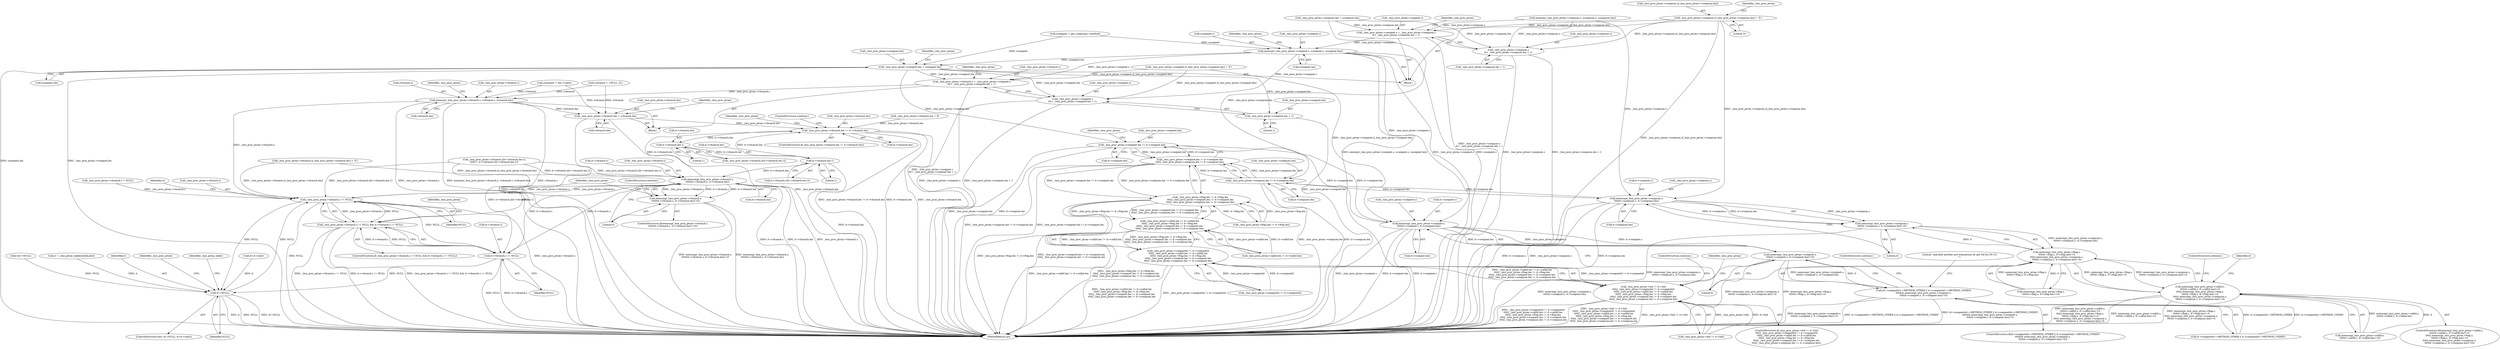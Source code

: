 digraph "0_kamailio_e1d8008a09d9390ebaf698abe8909e10dfec4097@array" {
"1000614" [label="(Call,_tmx_proc_ptran->cseqnum.s[_tmx_proc_ptran->cseqnum.len] = '\0')"];
"1000627" [label="(Call,_tmx_proc_ptran->cseqmet.s = _tmx_proc_ptran->cseqnum.s\n\t\t+ _tmx_proc_ptran->cseqnum.len + 1)"];
"1000646" [label="(Call,memcpy(_tmx_proc_ptran->cseqmet.s, scseqmet.s, scseqmet.len))"];
"1000658" [label="(Call,_tmx_proc_ptran->cseqmet.len = scseqmet.len)"];
"1000686" [label="(Call,_tmx_proc_ptran->vbranch.s = _tmx_proc_ptran->cseqmet.s\n\t\t\t+ _tmx_proc_ptran->cseqmet.len + 1)"];
"1000705" [label="(Call,memcpy(_tmx_proc_ptran->vbranch.s, svbranch.s, svbranch.len))"];
"1000717" [label="(Call,_tmx_proc_ptran->vbranch.len = svbranch.len)"];
"1000864" [label="(Call,_tmx_proc_ptran->vbranch.len != it->vbranch.len)"];
"1000884" [label="(Call,it->vbranch.len-1)"];
"1000897" [label="(Call,it->vbranch.len-1)"];
"1000907" [label="(Call,memcmp(_tmx_proc_ptran->vbranch.s,\n\t\t\t\t\t\tit->vbranch.s, it->vbranch.len))"];
"1000848" [label="(Call,_tmx_proc_ptran->vbranch.s != NULL)"];
"1000772" [label="(Call,it!=NULL)"];
"1000847" [label="(Call,_tmx_proc_ptran->vbranch.s != NULL && it->vbranch.s != NULL)"];
"1000855" [label="(Call,it->vbranch.s != NULL)"];
"1000906" [label="(Call,memcmp(_tmx_proc_ptran->vbranch.s,\n\t\t\t\t\t\tit->vbranch.s, it->vbranch.len)!=0)"];
"1000692" [label="(Call,_tmx_proc_ptran->cseqmet.s\n\t\t\t+ _tmx_proc_ptran->cseqmet.len + 1)"];
"1000698" [label="(Call,_tmx_proc_ptran->cseqmet.len + 1)"];
"1000823" [label="(Call,_tmx_proc_ptran->cseqmet.len != it->cseqmet.len)"];
"1000822" [label="(Call,_tmx_proc_ptran->cseqmet.len != it->cseqmet.len\n\t\t\t\t|| _tmx_proc_ptran->cseqnum.len != it->cseqnum.len)"];
"1000810" [label="(Call,_tmx_proc_ptran->ftag.len != it->ftag.len\n\t\t\t\t|| _tmx_proc_ptran->cseqmet.len != it->cseqmet.len\n\t\t\t\t|| _tmx_proc_ptran->cseqnum.len != it->cseqnum.len)"];
"1000798" [label="(Call,_tmx_proc_ptran->callid.len != it->callid.len\n\t\t\t\t|| _tmx_proc_ptran->ftag.len != it->ftag.len\n\t\t\t\t|| _tmx_proc_ptran->cseqmet.len != it->cseqmet.len\n\t\t\t\t|| _tmx_proc_ptran->cseqnum.len != it->cseqnum.len)"];
"1000790" [label="(Call,_tmx_proc_ptran->cseqmetid != it->cseqmetid\n\t\t\t\t|| _tmx_proc_ptran->callid.len != it->callid.len\n\t\t\t\t|| _tmx_proc_ptran->ftag.len != it->ftag.len\n\t\t\t\t|| _tmx_proc_ptran->cseqmet.len != it->cseqmet.len\n\t\t\t\t|| _tmx_proc_ptran->cseqnum.len != it->cseqnum.len)"];
"1000782" [label="(Call,_tmx_proc_ptran->hid != it->hid\n\t\t\t\t|| _tmx_proc_ptran->cseqmetid != it->cseqmetid\n\t\t\t\t|| _tmx_proc_ptran->callid.len != it->callid.len\n\t\t\t\t|| _tmx_proc_ptran->ftag.len != it->ftag.len\n\t\t\t\t|| _tmx_proc_ptran->cseqmet.len != it->cseqmet.len\n\t\t\t\t|| _tmx_proc_ptran->cseqnum.len != it->cseqnum.len)"];
"1000997" [label="(Call,memcmp(_tmx_proc_ptran->cseqmet.s,\n\t\t\t\t\tit->cseqmet.s, it->cseqmet.len))"];
"1000996" [label="(Call,memcmp(_tmx_proc_ptran->cseqmet.s,\n\t\t\t\t\tit->cseqmet.s, it->cseqmet.len)!=0)"];
"1000984" [label="(Call,(it->cseqmetid==METHOD_OTHER || it->cseqmetid==METHOD_UNDEF)\n\t\t\t\t&& memcmp(_tmx_proc_ptran->cseqmet.s,\n\t\t\t\t\tit->cseqmet.s, it->cseqmet.len)!=0)"];
"1000633" [label="(Call,_tmx_proc_ptran->cseqnum.s\n\t\t+ _tmx_proc_ptran->cseqnum.len + 1)"];
"1000965" [label="(Call,memcmp(_tmx_proc_ptran->cseqnum.s,\n\t\t\t\t\tit->cseqnum.s, it->cseqnum.len))"];
"1000834" [label="(Call,_tmx_proc_ptran->cseqnum.len != it->cseqnum.len)"];
"1000964" [label="(Call,memcmp(_tmx_proc_ptran->cseqnum.s,\n\t\t\t\t\tit->cseqnum.s, it->cseqnum.len)!=0)"];
"1000945" [label="(Call,memcmp(_tmx_proc_ptran->ftag.s,\n\t\t\t\t\tit->ftag.s, it->ftag.len)!=0\n\t\t\t\t|| memcmp(_tmx_proc_ptran->cseqnum.s,\n\t\t\t\t\tit->cseqnum.s, it->cseqnum.len)!=0)"];
"1000926" [label="(Call,memcmp(_tmx_proc_ptran->callid.s,\n\t\t\t\t\tit->callid.s, it->callid.len)!=0\n\t\t\t\t|| memcmp(_tmx_proc_ptran->ftag.s,\n\t\t\t\t\tit->ftag.s, it->ftag.len)!=0\n\t\t\t\t|| memcmp(_tmx_proc_ptran->cseqnum.s,\n\t\t\t\t\tit->cseqnum.s, it->cseqnum.len)!=0)"];
"1000984" [label="(Call,(it->cseqmetid==METHOD_OTHER || it->cseqmetid==METHOD_UNDEF)\n\t\t\t\t&& memcmp(_tmx_proc_ptran->cseqmet.s,\n\t\t\t\t\tit->cseqmet.s, it->cseqmet.len)!=0)"];
"1000774" [label="(Identifier,NULL)"];
"1000790" [label="(Call,_tmx_proc_ptran->cseqmetid != it->cseqmetid\n\t\t\t\t|| _tmx_proc_ptran->callid.len != it->callid.len\n\t\t\t\t|| _tmx_proc_ptran->ftag.len != it->ftag.len\n\t\t\t\t|| _tmx_proc_ptran->cseqmet.len != it->cseqmet.len\n\t\t\t\t|| _tmx_proc_ptran->cseqnum.len != it->cseqnum.len)"];
"1000981" [label="(Literal,0)"];
"1000847" [label="(Call,_tmx_proc_ptran->vbranch.s != NULL && it->vbranch.s != NULL)"];
"1000898" [label="(Call,it->vbranch.len)"];
"1000682" [label="(Call,vbr!=NULL)"];
"1000848" [label="(Call,_tmx_proc_ptran->vbranch.s != NULL)"];
"1000897" [label="(Call,it->vbranch.len-1)"];
"1000762" [label="(Call,it = _tmx_ptran_table[slotid].plist)"];
"1000659" [label="(Call,_tmx_proc_ptran->cseqmet.len)"];
"1000976" [label="(Call,it->cseqnum.len)"];
"1000626" [label="(Literal,'\0')"];
"1000931" [label="(Identifier,_tmx_proc_ptran)"];
"1000906" [label="(Call,memcmp(_tmx_proc_ptran->vbranch.s,\n\t\t\t\t\t\tit->vbranch.s, it->vbranch.len)!=0)"];
"1000628" [label="(Call,_tmx_proc_ptran->cseqmet.s)"];
"1000926" [label="(Call,memcmp(_tmx_proc_ptran->callid.s,\n\t\t\t\t\tit->callid.s, it->callid.len)!=0\n\t\t\t\t|| memcmp(_tmx_proc_ptran->ftag.s,\n\t\t\t\t\tit->ftag.s, it->ftag.len)!=0\n\t\t\t\t|| memcmp(_tmx_proc_ptran->cseqnum.s,\n\t\t\t\t\tit->cseqnum.s, it->cseqnum.len)!=0)"];
"1000720" [label="(Identifier,_tmx_proc_ptran)"];
"1000971" [label="(Call,it->cseqnum.s)"];
"1000714" [label="(Call,svbranch.len)"];
"1000783" [label="(Call,_tmx_proc_ptran->hid != it->hid)"];
"1000706" [label="(Call,_tmx_proc_ptran->vbranch.s)"];
"1000891" [label="(Call,it->vbranch.s[it->vbranch.len-1])"];
"1000614" [label="(Call,_tmx_proc_ptran->cseqnum.s[_tmx_proc_ptran->cseqnum.len] = '\0')"];
"1000918" [label="(Call,it->vbranch.len)"];
"1000718" [label="(Call,_tmx_proc_ptran->vbranch.len)"];
"1000699" [label="(Call,_tmx_proc_ptran->cseqmet.len)"];
"1000908" [label="(Call,_tmx_proc_ptran->vbranch.s)"];
"1000849" [label="(Call,_tmx_proc_ptran->vbranch.s)"];
"1000686" [label="(Call,_tmx_proc_ptran->vbranch.s = _tmx_proc_ptran->cseqmet.s\n\t\t\t+ _tmx_proc_ptran->cseqmet.len + 1)"];
"1000661" [label="(Identifier,_tmx_proc_ptran)"];
"1000390" [label="(Call,svbranch = vbr->value)"];
"1000104" [label="(Block,)"];
"1000649" [label="(Identifier,_tmx_proc_ptran)"];
"1000983" [label="(ControlStructure,if((it->cseqmetid==METHOD_OTHER || it->cseqmetid==METHOD_UNDEF)\n\t\t\t\t&& memcmp(_tmx_proc_ptran->cseqmet.s,\n\t\t\t\t\tit->cseqmet.s, it->cseqmet.len)!=0))"];
"1000698" [label="(Call,_tmx_proc_ptran->cseqmet.len + 1)"];
"1000773" [label="(Identifier,it)"];
"1000791" [label="(Call,_tmx_proc_ptran->cseqmetid != it->cseqmetid)"];
"1001014" [label="(ControlStructure,continue;)"];
"1000927" [label="(Call,memcmp(_tmx_proc_ptran->callid.s,\n\t\t\t\t\tit->callid.s, it->callid.len)!=0)"];
"1000810" [label="(Call,_tmx_proc_ptran->ftag.len != it->ftag.len\n\t\t\t\t|| _tmx_proc_ptran->cseqmet.len != it->cseqmet.len\n\t\t\t\t|| _tmx_proc_ptran->cseqnum.len != it->cseqnum.len)"];
"1000704" [label="(Literal,1)"];
"1000884" [label="(Call,it->vbranch.len-1)"];
"1000281" [label="(Call,scseqmet = get_cseq(msg)->method)"];
"1000655" [label="(Call,scseqmet.len)"];
"1000867" [label="(Identifier,_tmx_proc_ptran)"];
"1000687" [label="(Call,_tmx_proc_ptran->vbranch.s)"];
"1000925" [label="(ControlStructure,if(memcmp(_tmx_proc_ptran->callid.s,\n\t\t\t\t\tit->callid.s, it->callid.len)!=0\n\t\t\t\t|| memcmp(_tmx_proc_ptran->ftag.s,\n\t\t\t\t\tit->ftag.s, it->ftag.len)!=0\n\t\t\t\t|| memcmp(_tmx_proc_ptran->cseqnum.s,\n\t\t\t\t\tit->cseqnum.s, it->cseqnum.len)!=0))"];
"1000693" [label="(Call,_tmx_proc_ptran->cseqmet.s)"];
"1000878" [label="(Call,_tmx_proc_ptran->vbranch.s[it->vbranch.len-1])"];
"1000861" [label="(Identifier,NULL)"];
"1000646" [label="(Call,memcpy(_tmx_proc_ptran->cseqmet.s, scseqmet.s, scseqmet.len))"];
"1000905" [label="(ControlStructure,if(memcmp(_tmx_proc_ptran->vbranch.s,\n\t\t\t\t\t\tit->vbranch.s, it->vbranch.len)!=0))"];
"1000822" [label="(Call,_tmx_proc_ptran->cseqmet.len != it->cseqmet.len\n\t\t\t\t|| _tmx_proc_ptran->cseqnum.len != it->cseqnum.len)"];
"1000998" [label="(Call,_tmx_proc_ptran->cseqmet.s)"];
"1000639" [label="(Call,_tmx_proc_ptran->cseqnum.len + 1)"];
"1000781" [label="(ControlStructure,if(_tmx_proc_ptran->hid != it->hid\n\t\t\t\t|| _tmx_proc_ptran->cseqmetid != it->cseqmetid\n\t\t\t\t|| _tmx_proc_ptran->callid.len != it->callid.len\n\t\t\t\t|| _tmx_proc_ptran->ftag.len != it->ftag.len\n\t\t\t\t|| _tmx_proc_ptran->cseqmet.len != it->cseqmet.len\n\t\t\t\t|| _tmx_proc_ptran->cseqnum.len != it->cseqnum.len))"];
"1000771" [label="(ControlStructure,for(; it!=NULL; it=it->next))"];
"1000593" [label="(Call,memcpy(_tmx_proc_ptran->cseqnum.s, scseqnum.s, scseqnum.len))"];
"1000890" [label="(Literal,1)"];
"1000627" [label="(Call,_tmx_proc_ptran->cseqmet.s = _tmx_proc_ptran->cseqnum.s\n\t\t+ _tmx_proc_ptran->cseqnum.len + 1)"];
"1000605" [label="(Call,_tmx_proc_ptran->cseqnum.len = scseqnum.len)"];
"1001016" [label="(Literal,\"matched another pre-transaction by pid %d for [%.*s]\n\")"];
"1000772" [label="(Call,it!=NULL)"];
"1000854" [label="(Identifier,NULL)"];
"1000685" [label="(Block,)"];
"1000658" [label="(Call,_tmx_proc_ptran->cseqmet.len = scseqmet.len)"];
"1000946" [label="(Call,memcmp(_tmx_proc_ptran->ftag.s,\n\t\t\t\t\tit->ftag.s, it->ftag.len)!=0)"];
"1000667" [label="(Call,_tmx_proc_ptran->cseqmet.s[_tmx_proc_ptran->cseqmet.len] = '\0')"];
"1000114" [label="(Call,svbranch = {NULL, 0})"];
"1000865" [label="(Call,_tmx_proc_ptran->vbranch.len)"];
"1000634" [label="(Call,_tmx_proc_ptran->cseqnum.s)"];
"1000705" [label="(Call,memcpy(_tmx_proc_ptran->vbranch.s, svbranch.s, svbranch.len))"];
"1000671" [label="(Identifier,_tmx_proc_ptran)"];
"1000633" [label="(Call,_tmx_proc_ptran->cseqnum.s\n\t\t+ _tmx_proc_ptran->cseqnum.len + 1)"];
"1000741" [label="(Call,_tmx_proc_ptran->vbranch.s = NULL)"];
"1000723" [label="(Call,svbranch.len)"];
"1000966" [label="(Call,_tmx_proc_ptran->cseqnum.s)"];
"1000730" [label="(Identifier,_tmx_proc_ptran)"];
"1000846" [label="(ControlStructure,if(_tmx_proc_ptran->vbranch.s != NULL && it->vbranch.s != NULL))"];
"1000748" [label="(Call,_tmx_proc_ptran->vbranch.len = 0)"];
"1000855" [label="(Call,it->vbranch.s != NULL)"];
"1001048" [label="(MethodReturn,int)"];
"1000823" [label="(Call,_tmx_proc_ptran->cseqmet.len != it->cseqmet.len)"];
"1000885" [label="(Call,it->vbranch.len)"];
"1000851" [label="(Identifier,_tmx_proc_ptran)"];
"1000837" [label="(Identifier,_tmx_proc_ptran)"];
"1000834" [label="(Call,_tmx_proc_ptran->cseqnum.len != it->cseqnum.len)"];
"1000982" [label="(ControlStructure,continue;)"];
"1000799" [label="(Call,_tmx_proc_ptran->callid.len != it->callid.len)"];
"1000863" [label="(ControlStructure,if(_tmx_proc_ptran->vbranch.len != it->vbranch.len))"];
"1000985" [label="(Call,it->cseqmetid==METHOD_OTHER || it->cseqmetid==METHOD_UNDEF)"];
"1000858" [label="(Identifier,it)"];
"1000964" [label="(Call,memcmp(_tmx_proc_ptran->cseqnum.s,\n\t\t\t\t\tit->cseqnum.s, it->cseqnum.len)!=0)"];
"1000615" [label="(Call,_tmx_proc_ptran->cseqnum.s[_tmx_proc_ptran->cseqnum.len])"];
"1000785" [label="(Identifier,_tmx_proc_ptran)"];
"1000717" [label="(Call,_tmx_proc_ptran->vbranch.len = svbranch.len)"];
"1000945" [label="(Call,memcmp(_tmx_proc_ptran->ftag.s,\n\t\t\t\t\tit->ftag.s, it->ftag.len)!=0\n\t\t\t\t|| memcmp(_tmx_proc_ptran->cseqnum.s,\n\t\t\t\t\tit->cseqnum.s, it->cseqnum.len)!=0)"];
"1000711" [label="(Call,svbranch.s)"];
"1000924" [label="(ControlStructure,continue;)"];
"1000708" [label="(Identifier,_tmx_proc_ptran)"];
"1000829" [label="(Call,it->cseqmet.len)"];
"1000881" [label="(Identifier,_tmx_proc_ptran)"];
"1000630" [label="(Identifier,_tmx_proc_ptran)"];
"1000965" [label="(Call,memcmp(_tmx_proc_ptran->cseqnum.s,\n\t\t\t\t\tit->cseqnum.s, it->cseqnum.len))"];
"1000845" [label="(ControlStructure,continue;)"];
"1000692" [label="(Call,_tmx_proc_ptran->cseqmet.s\n\t\t\t+ _tmx_proc_ptran->cseqmet.len + 1)"];
"1000907" [label="(Call,memcmp(_tmx_proc_ptran->vbranch.s,\n\t\t\t\t\t\tit->vbranch.s, it->vbranch.len))"];
"1000840" [label="(Call,it->cseqnum.len)"];
"1000798" [label="(Call,_tmx_proc_ptran->callid.len != it->callid.len\n\t\t\t\t|| _tmx_proc_ptran->ftag.len != it->ftag.len\n\t\t\t\t|| _tmx_proc_ptran->cseqmet.len != it->cseqmet.len\n\t\t\t\t|| _tmx_proc_ptran->cseqnum.len != it->cseqnum.len)"];
"1000875" [label="(ControlStructure,continue;)"];
"1001013" [label="(Literal,0)"];
"1000988" [label="(Identifier,it)"];
"1001043" [label="(Identifier,_tmx_ptran_table)"];
"1000647" [label="(Call,_tmx_proc_ptran->cseqmet.s)"];
"1000923" [label="(Literal,0)"];
"1000652" [label="(Call,scseqmet.s)"];
"1001003" [label="(Call,it->cseqmet.s)"];
"1000913" [label="(Call,it->vbranch.s)"];
"1000824" [label="(Call,_tmx_proc_ptran->cseqmet.len)"];
"1000903" [label="(Literal,1)"];
"1000856" [label="(Call,it->vbranch.s)"];
"1000726" [label="(Call,_tmx_proc_ptran->vbranch.s[_tmx_proc_ptran->vbranch.len] = '\0')"];
"1000811" [label="(Call,_tmx_proc_ptran->ftag.len != it->ftag.len)"];
"1000782" [label="(Call,_tmx_proc_ptran->hid != it->hid\n\t\t\t\t|| _tmx_proc_ptran->cseqmetid != it->cseqmetid\n\t\t\t\t|| _tmx_proc_ptran->callid.len != it->callid.len\n\t\t\t\t|| _tmx_proc_ptran->ftag.len != it->ftag.len\n\t\t\t\t|| _tmx_proc_ptran->cseqmet.len != it->cseqmet.len\n\t\t\t\t|| _tmx_proc_ptran->cseqnum.len != it->cseqnum.len)"];
"1001008" [label="(Call,it->cseqmet.len)"];
"1000997" [label="(Call,memcmp(_tmx_proc_ptran->cseqmet.s,\n\t\t\t\t\tit->cseqmet.s, it->cseqmet.len))"];
"1000864" [label="(Call,_tmx_proc_ptran->vbranch.len != it->vbranch.len)"];
"1000775" [label="(Call,it=it->next)"];
"1000996" [label="(Call,memcmp(_tmx_proc_ptran->cseqmet.s,\n\t\t\t\t\tit->cseqmet.s, it->cseqmet.len)!=0)"];
"1000835" [label="(Call,_tmx_proc_ptran->cseqnum.len)"];
"1000870" [label="(Call,it->vbranch.len)"];
"1000877" [label="(Call,_tmx_proc_ptran->vbranch.s[it->vbranch.len-1]\n\t\t\t\t\t!= it->vbranch.s[it->vbranch.len-1])"];
"1000664" [label="(Call,scseqmet.len)"];
"1000614" -> "1000104"  [label="AST: "];
"1000614" -> "1000626"  [label="CFG: "];
"1000615" -> "1000614"  [label="AST: "];
"1000626" -> "1000614"  [label="AST: "];
"1000630" -> "1000614"  [label="CFG: "];
"1000614" -> "1001048"  [label="DDG: _tmx_proc_ptran->cseqnum.s[_tmx_proc_ptran->cseqnum.len]"];
"1000614" -> "1000627"  [label="DDG: _tmx_proc_ptran->cseqnum.s[_tmx_proc_ptran->cseqnum.len]"];
"1000614" -> "1000633"  [label="DDG: _tmx_proc_ptran->cseqnum.s[_tmx_proc_ptran->cseqnum.len]"];
"1000614" -> "1000965"  [label="DDG: _tmx_proc_ptran->cseqnum.s[_tmx_proc_ptran->cseqnum.len]"];
"1000627" -> "1000104"  [label="AST: "];
"1000627" -> "1000633"  [label="CFG: "];
"1000628" -> "1000627"  [label="AST: "];
"1000633" -> "1000627"  [label="AST: "];
"1000649" -> "1000627"  [label="CFG: "];
"1000627" -> "1001048"  [label="DDG: _tmx_proc_ptran->cseqnum.s\n\t\t+ _tmx_proc_ptran->cseqnum.len + 1"];
"1000593" -> "1000627"  [label="DDG: _tmx_proc_ptran->cseqnum.s"];
"1000605" -> "1000627"  [label="DDG: _tmx_proc_ptran->cseqnum.len"];
"1000627" -> "1000646"  [label="DDG: _tmx_proc_ptran->cseqmet.s"];
"1000646" -> "1000104"  [label="AST: "];
"1000646" -> "1000655"  [label="CFG: "];
"1000647" -> "1000646"  [label="AST: "];
"1000652" -> "1000646"  [label="AST: "];
"1000655" -> "1000646"  [label="AST: "];
"1000661" -> "1000646"  [label="CFG: "];
"1000646" -> "1001048"  [label="DDG: memcpy(_tmx_proc_ptran->cseqmet.s, scseqmet.s, scseqmet.len)"];
"1000646" -> "1001048"  [label="DDG: _tmx_proc_ptran->cseqmet.s"];
"1000646" -> "1001048"  [label="DDG: scseqmet.s"];
"1000281" -> "1000646"  [label="DDG: scseqmet"];
"1000646" -> "1000658"  [label="DDG: scseqmet.len"];
"1000646" -> "1000686"  [label="DDG: _tmx_proc_ptran->cseqmet.s"];
"1000646" -> "1000692"  [label="DDG: _tmx_proc_ptran->cseqmet.s"];
"1000646" -> "1000997"  [label="DDG: _tmx_proc_ptran->cseqmet.s"];
"1000658" -> "1000104"  [label="AST: "];
"1000658" -> "1000664"  [label="CFG: "];
"1000659" -> "1000658"  [label="AST: "];
"1000664" -> "1000658"  [label="AST: "];
"1000671" -> "1000658"  [label="CFG: "];
"1000658" -> "1001048"  [label="DDG: scseqmet.len"];
"1000658" -> "1001048"  [label="DDG: _tmx_proc_ptran->cseqmet.len"];
"1000281" -> "1000658"  [label="DDG: scseqmet"];
"1000658" -> "1000686"  [label="DDG: _tmx_proc_ptran->cseqmet.len"];
"1000658" -> "1000692"  [label="DDG: _tmx_proc_ptran->cseqmet.len"];
"1000658" -> "1000698"  [label="DDG: _tmx_proc_ptran->cseqmet.len"];
"1000658" -> "1000823"  [label="DDG: _tmx_proc_ptran->cseqmet.len"];
"1000686" -> "1000685"  [label="AST: "];
"1000686" -> "1000692"  [label="CFG: "];
"1000687" -> "1000686"  [label="AST: "];
"1000692" -> "1000686"  [label="AST: "];
"1000708" -> "1000686"  [label="CFG: "];
"1000686" -> "1001048"  [label="DDG: _tmx_proc_ptran->cseqmet.s\n\t\t\t+ _tmx_proc_ptran->cseqmet.len + 1"];
"1000667" -> "1000686"  [label="DDG: _tmx_proc_ptran->cseqmet.s[_tmx_proc_ptran->cseqmet.len]"];
"1000686" -> "1000705"  [label="DDG: _tmx_proc_ptran->vbranch.s"];
"1000705" -> "1000685"  [label="AST: "];
"1000705" -> "1000714"  [label="CFG: "];
"1000706" -> "1000705"  [label="AST: "];
"1000711" -> "1000705"  [label="AST: "];
"1000714" -> "1000705"  [label="AST: "];
"1000720" -> "1000705"  [label="CFG: "];
"1000705" -> "1001048"  [label="DDG: svbranch.s"];
"1000705" -> "1001048"  [label="DDG: _tmx_proc_ptran->vbranch.s"];
"1000705" -> "1001048"  [label="DDG: memcpy(_tmx_proc_ptran->vbranch.s, svbranch.s, svbranch.len)"];
"1000114" -> "1000705"  [label="DDG: svbranch"];
"1000390" -> "1000705"  [label="DDG: svbranch"];
"1000705" -> "1000717"  [label="DDG: svbranch.len"];
"1000705" -> "1000848"  [label="DDG: _tmx_proc_ptran->vbranch.s"];
"1000717" -> "1000685"  [label="AST: "];
"1000717" -> "1000723"  [label="CFG: "];
"1000718" -> "1000717"  [label="AST: "];
"1000723" -> "1000717"  [label="AST: "];
"1000730" -> "1000717"  [label="CFG: "];
"1000717" -> "1001048"  [label="DDG: _tmx_proc_ptran->vbranch.len"];
"1000717" -> "1001048"  [label="DDG: svbranch.len"];
"1000114" -> "1000717"  [label="DDG: svbranch"];
"1000390" -> "1000717"  [label="DDG: svbranch"];
"1000717" -> "1000864"  [label="DDG: _tmx_proc_ptran->vbranch.len"];
"1000864" -> "1000863"  [label="AST: "];
"1000864" -> "1000870"  [label="CFG: "];
"1000865" -> "1000864"  [label="AST: "];
"1000870" -> "1000864"  [label="AST: "];
"1000875" -> "1000864"  [label="CFG: "];
"1000881" -> "1000864"  [label="CFG: "];
"1000864" -> "1001048"  [label="DDG: _tmx_proc_ptran->vbranch.len"];
"1000864" -> "1001048"  [label="DDG: it->vbranch.len"];
"1000864" -> "1001048"  [label="DDG: _tmx_proc_ptran->vbranch.len != it->vbranch.len"];
"1000748" -> "1000864"  [label="DDG: _tmx_proc_ptran->vbranch.len"];
"1000907" -> "1000864"  [label="DDG: it->vbranch.len"];
"1000897" -> "1000864"  [label="DDG: it->vbranch.len"];
"1000864" -> "1000884"  [label="DDG: it->vbranch.len"];
"1000884" -> "1000878"  [label="AST: "];
"1000884" -> "1000890"  [label="CFG: "];
"1000885" -> "1000884"  [label="AST: "];
"1000890" -> "1000884"  [label="AST: "];
"1000878" -> "1000884"  [label="CFG: "];
"1000884" -> "1000897"  [label="DDG: it->vbranch.len"];
"1000897" -> "1000891"  [label="AST: "];
"1000897" -> "1000903"  [label="CFG: "];
"1000898" -> "1000897"  [label="AST: "];
"1000903" -> "1000897"  [label="AST: "];
"1000891" -> "1000897"  [label="CFG: "];
"1000897" -> "1001048"  [label="DDG: it->vbranch.len"];
"1000897" -> "1000907"  [label="DDG: it->vbranch.len"];
"1000907" -> "1000906"  [label="AST: "];
"1000907" -> "1000918"  [label="CFG: "];
"1000908" -> "1000907"  [label="AST: "];
"1000913" -> "1000907"  [label="AST: "];
"1000918" -> "1000907"  [label="AST: "];
"1000923" -> "1000907"  [label="CFG: "];
"1000907" -> "1001048"  [label="DDG: it->vbranch.len"];
"1000907" -> "1001048"  [label="DDG: _tmx_proc_ptran->vbranch.s"];
"1000907" -> "1001048"  [label="DDG: it->vbranch.s"];
"1000907" -> "1000848"  [label="DDG: _tmx_proc_ptran->vbranch.s"];
"1000907" -> "1000855"  [label="DDG: it->vbranch.s"];
"1000907" -> "1000906"  [label="DDG: _tmx_proc_ptran->vbranch.s"];
"1000907" -> "1000906"  [label="DDG: it->vbranch.s"];
"1000907" -> "1000906"  [label="DDG: it->vbranch.len"];
"1000726" -> "1000907"  [label="DDG: _tmx_proc_ptran->vbranch.s[_tmx_proc_ptran->vbranch.len]"];
"1000877" -> "1000907"  [label="DDG: _tmx_proc_ptran->vbranch.s[it->vbranch.len-1]"];
"1000877" -> "1000907"  [label="DDG: it->vbranch.s[it->vbranch.len-1]"];
"1000848" -> "1000907"  [label="DDG: _tmx_proc_ptran->vbranch.s"];
"1000855" -> "1000907"  [label="DDG: it->vbranch.s"];
"1000848" -> "1000847"  [label="AST: "];
"1000848" -> "1000854"  [label="CFG: "];
"1000849" -> "1000848"  [label="AST: "];
"1000854" -> "1000848"  [label="AST: "];
"1000858" -> "1000848"  [label="CFG: "];
"1000847" -> "1000848"  [label="CFG: "];
"1000848" -> "1001048"  [label="DDG: _tmx_proc_ptran->vbranch.s"];
"1000848" -> "1001048"  [label="DDG: NULL"];
"1000848" -> "1000772"  [label="DDG: NULL"];
"1000848" -> "1000847"  [label="DDG: _tmx_proc_ptran->vbranch.s"];
"1000848" -> "1000847"  [label="DDG: NULL"];
"1000741" -> "1000848"  [label="DDG: _tmx_proc_ptran->vbranch.s"];
"1000726" -> "1000848"  [label="DDG: _tmx_proc_ptran->vbranch.s[_tmx_proc_ptran->vbranch.len]"];
"1000877" -> "1000848"  [label="DDG: _tmx_proc_ptran->vbranch.s[it->vbranch.len-1]"];
"1000772" -> "1000848"  [label="DDG: NULL"];
"1000848" -> "1000855"  [label="DDG: NULL"];
"1000772" -> "1000771"  [label="AST: "];
"1000772" -> "1000774"  [label="CFG: "];
"1000773" -> "1000772"  [label="AST: "];
"1000774" -> "1000772"  [label="AST: "];
"1000785" -> "1000772"  [label="CFG: "];
"1001043" -> "1000772"  [label="CFG: "];
"1000772" -> "1001048"  [label="DDG: it"];
"1000772" -> "1001048"  [label="DDG: NULL"];
"1000772" -> "1001048"  [label="DDG: it!=NULL"];
"1000775" -> "1000772"  [label="DDG: it"];
"1000762" -> "1000772"  [label="DDG: it"];
"1000682" -> "1000772"  [label="DDG: NULL"];
"1000855" -> "1000772"  [label="DDG: NULL"];
"1000847" -> "1000846"  [label="AST: "];
"1000847" -> "1000855"  [label="CFG: "];
"1000855" -> "1000847"  [label="AST: "];
"1000867" -> "1000847"  [label="CFG: "];
"1000931" -> "1000847"  [label="CFG: "];
"1000847" -> "1001048"  [label="DDG: _tmx_proc_ptran->vbranch.s != NULL"];
"1000847" -> "1001048"  [label="DDG: it->vbranch.s != NULL"];
"1000847" -> "1001048"  [label="DDG: _tmx_proc_ptran->vbranch.s != NULL && it->vbranch.s != NULL"];
"1000855" -> "1000847"  [label="DDG: it->vbranch.s"];
"1000855" -> "1000847"  [label="DDG: NULL"];
"1000855" -> "1000861"  [label="CFG: "];
"1000856" -> "1000855"  [label="AST: "];
"1000861" -> "1000855"  [label="AST: "];
"1000855" -> "1001048"  [label="DDG: it->vbranch.s"];
"1000855" -> "1001048"  [label="DDG: NULL"];
"1000877" -> "1000855"  [label="DDG: it->vbranch.s[it->vbranch.len-1]"];
"1000906" -> "1000905"  [label="AST: "];
"1000906" -> "1000923"  [label="CFG: "];
"1000923" -> "1000906"  [label="AST: "];
"1000924" -> "1000906"  [label="CFG: "];
"1000931" -> "1000906"  [label="CFG: "];
"1000906" -> "1001048"  [label="DDG: memcmp(_tmx_proc_ptran->vbranch.s,\n\t\t\t\t\t\tit->vbranch.s, it->vbranch.len)!=0"];
"1000906" -> "1001048"  [label="DDG: memcmp(_tmx_proc_ptran->vbranch.s,\n\t\t\t\t\t\tit->vbranch.s, it->vbranch.len)"];
"1000692" -> "1000698"  [label="CFG: "];
"1000693" -> "1000692"  [label="AST: "];
"1000698" -> "1000692"  [label="AST: "];
"1000692" -> "1001048"  [label="DDG: _tmx_proc_ptran->cseqmet.s"];
"1000692" -> "1001048"  [label="DDG: _tmx_proc_ptran->cseqmet.len + 1"];
"1000667" -> "1000692"  [label="DDG: _tmx_proc_ptran->cseqmet.s[_tmx_proc_ptran->cseqmet.len]"];
"1000698" -> "1000704"  [label="CFG: "];
"1000699" -> "1000698"  [label="AST: "];
"1000704" -> "1000698"  [label="AST: "];
"1000698" -> "1001048"  [label="DDG: _tmx_proc_ptran->cseqmet.len"];
"1000823" -> "1000822"  [label="AST: "];
"1000823" -> "1000829"  [label="CFG: "];
"1000824" -> "1000823"  [label="AST: "];
"1000829" -> "1000823"  [label="AST: "];
"1000837" -> "1000823"  [label="CFG: "];
"1000822" -> "1000823"  [label="CFG: "];
"1000823" -> "1001048"  [label="DDG: it->cseqmet.len"];
"1000823" -> "1001048"  [label="DDG: _tmx_proc_ptran->cseqmet.len"];
"1000823" -> "1000822"  [label="DDG: _tmx_proc_ptran->cseqmet.len"];
"1000823" -> "1000822"  [label="DDG: it->cseqmet.len"];
"1000997" -> "1000823"  [label="DDG: it->cseqmet.len"];
"1000823" -> "1000997"  [label="DDG: it->cseqmet.len"];
"1000822" -> "1000810"  [label="AST: "];
"1000822" -> "1000834"  [label="CFG: "];
"1000834" -> "1000822"  [label="AST: "];
"1000810" -> "1000822"  [label="CFG: "];
"1000822" -> "1001048"  [label="DDG: _tmx_proc_ptran->cseqnum.len != it->cseqnum.len"];
"1000822" -> "1001048"  [label="DDG: _tmx_proc_ptran->cseqmet.len != it->cseqmet.len"];
"1000822" -> "1000810"  [label="DDG: _tmx_proc_ptran->cseqmet.len != it->cseqmet.len"];
"1000822" -> "1000810"  [label="DDG: _tmx_proc_ptran->cseqnum.len != it->cseqnum.len"];
"1000834" -> "1000822"  [label="DDG: _tmx_proc_ptran->cseqnum.len"];
"1000834" -> "1000822"  [label="DDG: it->cseqnum.len"];
"1000810" -> "1000798"  [label="AST: "];
"1000810" -> "1000811"  [label="CFG: "];
"1000811" -> "1000810"  [label="AST: "];
"1000798" -> "1000810"  [label="CFG: "];
"1000810" -> "1001048"  [label="DDG: _tmx_proc_ptran->ftag.len != it->ftag.len"];
"1000810" -> "1001048"  [label="DDG: _tmx_proc_ptran->cseqmet.len != it->cseqmet.len\n\t\t\t\t|| _tmx_proc_ptran->cseqnum.len != it->cseqnum.len"];
"1000810" -> "1000798"  [label="DDG: _tmx_proc_ptran->ftag.len != it->ftag.len"];
"1000810" -> "1000798"  [label="DDG: _tmx_proc_ptran->cseqmet.len != it->cseqmet.len\n\t\t\t\t|| _tmx_proc_ptran->cseqnum.len != it->cseqnum.len"];
"1000811" -> "1000810"  [label="DDG: _tmx_proc_ptran->ftag.len"];
"1000811" -> "1000810"  [label="DDG: it->ftag.len"];
"1000798" -> "1000790"  [label="AST: "];
"1000798" -> "1000799"  [label="CFG: "];
"1000799" -> "1000798"  [label="AST: "];
"1000790" -> "1000798"  [label="CFG: "];
"1000798" -> "1001048"  [label="DDG: _tmx_proc_ptran->ftag.len != it->ftag.len\n\t\t\t\t|| _tmx_proc_ptran->cseqmet.len != it->cseqmet.len\n\t\t\t\t|| _tmx_proc_ptran->cseqnum.len != it->cseqnum.len"];
"1000798" -> "1001048"  [label="DDG: _tmx_proc_ptran->callid.len != it->callid.len"];
"1000798" -> "1000790"  [label="DDG: _tmx_proc_ptran->callid.len != it->callid.len"];
"1000798" -> "1000790"  [label="DDG: _tmx_proc_ptran->ftag.len != it->ftag.len\n\t\t\t\t|| _tmx_proc_ptran->cseqmet.len != it->cseqmet.len\n\t\t\t\t|| _tmx_proc_ptran->cseqnum.len != it->cseqnum.len"];
"1000799" -> "1000798"  [label="DDG: _tmx_proc_ptran->callid.len"];
"1000799" -> "1000798"  [label="DDG: it->callid.len"];
"1000790" -> "1000782"  [label="AST: "];
"1000790" -> "1000791"  [label="CFG: "];
"1000791" -> "1000790"  [label="AST: "];
"1000782" -> "1000790"  [label="CFG: "];
"1000790" -> "1001048"  [label="DDG: _tmx_proc_ptran->cseqmetid != it->cseqmetid"];
"1000790" -> "1001048"  [label="DDG: _tmx_proc_ptran->callid.len != it->callid.len\n\t\t\t\t|| _tmx_proc_ptran->ftag.len != it->ftag.len\n\t\t\t\t|| _tmx_proc_ptran->cseqmet.len != it->cseqmet.len\n\t\t\t\t|| _tmx_proc_ptran->cseqnum.len != it->cseqnum.len"];
"1000790" -> "1000782"  [label="DDG: _tmx_proc_ptran->cseqmetid != it->cseqmetid"];
"1000790" -> "1000782"  [label="DDG: _tmx_proc_ptran->callid.len != it->callid.len\n\t\t\t\t|| _tmx_proc_ptran->ftag.len != it->ftag.len\n\t\t\t\t|| _tmx_proc_ptran->cseqmet.len != it->cseqmet.len\n\t\t\t\t|| _tmx_proc_ptran->cseqnum.len != it->cseqnum.len"];
"1000791" -> "1000790"  [label="DDG: _tmx_proc_ptran->cseqmetid"];
"1000791" -> "1000790"  [label="DDG: it->cseqmetid"];
"1000782" -> "1000781"  [label="AST: "];
"1000782" -> "1000783"  [label="CFG: "];
"1000783" -> "1000782"  [label="AST: "];
"1000845" -> "1000782"  [label="CFG: "];
"1000851" -> "1000782"  [label="CFG: "];
"1000782" -> "1001048"  [label="DDG: _tmx_proc_ptran->hid != it->hid"];
"1000782" -> "1001048"  [label="DDG: _tmx_proc_ptran->cseqmetid != it->cseqmetid\n\t\t\t\t|| _tmx_proc_ptran->callid.len != it->callid.len\n\t\t\t\t|| _tmx_proc_ptran->ftag.len != it->ftag.len\n\t\t\t\t|| _tmx_proc_ptran->cseqmet.len != it->cseqmet.len\n\t\t\t\t|| _tmx_proc_ptran->cseqnum.len != it->cseqnum.len"];
"1000782" -> "1001048"  [label="DDG: _tmx_proc_ptran->hid != it->hid\n\t\t\t\t|| _tmx_proc_ptran->cseqmetid != it->cseqmetid\n\t\t\t\t|| _tmx_proc_ptran->callid.len != it->callid.len\n\t\t\t\t|| _tmx_proc_ptran->ftag.len != it->ftag.len\n\t\t\t\t|| _tmx_proc_ptran->cseqmet.len != it->cseqmet.len\n\t\t\t\t|| _tmx_proc_ptran->cseqnum.len != it->cseqnum.len"];
"1000783" -> "1000782"  [label="DDG: _tmx_proc_ptran->hid"];
"1000783" -> "1000782"  [label="DDG: it->hid"];
"1000997" -> "1000996"  [label="AST: "];
"1000997" -> "1001008"  [label="CFG: "];
"1000998" -> "1000997"  [label="AST: "];
"1001003" -> "1000997"  [label="AST: "];
"1001008" -> "1000997"  [label="AST: "];
"1001013" -> "1000997"  [label="CFG: "];
"1000997" -> "1001048"  [label="DDG: it->cseqmet.s"];
"1000997" -> "1001048"  [label="DDG: _tmx_proc_ptran->cseqmet.s"];
"1000997" -> "1001048"  [label="DDG: it->cseqmet.len"];
"1000997" -> "1000996"  [label="DDG: _tmx_proc_ptran->cseqmet.s"];
"1000997" -> "1000996"  [label="DDG: it->cseqmet.s"];
"1000997" -> "1000996"  [label="DDG: it->cseqmet.len"];
"1000667" -> "1000997"  [label="DDG: _tmx_proc_ptran->cseqmet.s[_tmx_proc_ptran->cseqmet.len]"];
"1000996" -> "1000984"  [label="AST: "];
"1000996" -> "1001013"  [label="CFG: "];
"1001013" -> "1000996"  [label="AST: "];
"1000984" -> "1000996"  [label="CFG: "];
"1000996" -> "1001048"  [label="DDG: memcmp(_tmx_proc_ptran->cseqmet.s,\n\t\t\t\t\tit->cseqmet.s, it->cseqmet.len)"];
"1000996" -> "1000984"  [label="DDG: memcmp(_tmx_proc_ptran->cseqmet.s,\n\t\t\t\t\tit->cseqmet.s, it->cseqmet.len)"];
"1000996" -> "1000984"  [label="DDG: 0"];
"1000984" -> "1000983"  [label="AST: "];
"1000984" -> "1000985"  [label="CFG: "];
"1000985" -> "1000984"  [label="AST: "];
"1001014" -> "1000984"  [label="CFG: "];
"1001016" -> "1000984"  [label="CFG: "];
"1000984" -> "1001048"  [label="DDG: (it->cseqmetid==METHOD_OTHER || it->cseqmetid==METHOD_UNDEF)\n\t\t\t\t&& memcmp(_tmx_proc_ptran->cseqmet.s,\n\t\t\t\t\tit->cseqmet.s, it->cseqmet.len)!=0"];
"1000984" -> "1001048"  [label="DDG: memcmp(_tmx_proc_ptran->cseqmet.s,\n\t\t\t\t\tit->cseqmet.s, it->cseqmet.len)!=0"];
"1000984" -> "1001048"  [label="DDG: it->cseqmetid==METHOD_OTHER || it->cseqmetid==METHOD_UNDEF"];
"1000985" -> "1000984"  [label="DDG: it->cseqmetid==METHOD_OTHER"];
"1000985" -> "1000984"  [label="DDG: it->cseqmetid==METHOD_UNDEF"];
"1000633" -> "1000639"  [label="CFG: "];
"1000634" -> "1000633"  [label="AST: "];
"1000639" -> "1000633"  [label="AST: "];
"1000633" -> "1001048"  [label="DDG: _tmx_proc_ptran->cseqnum.len + 1"];
"1000633" -> "1001048"  [label="DDG: _tmx_proc_ptran->cseqnum.s"];
"1000593" -> "1000633"  [label="DDG: _tmx_proc_ptran->cseqnum.s"];
"1000605" -> "1000633"  [label="DDG: _tmx_proc_ptran->cseqnum.len"];
"1000965" -> "1000964"  [label="AST: "];
"1000965" -> "1000976"  [label="CFG: "];
"1000966" -> "1000965"  [label="AST: "];
"1000971" -> "1000965"  [label="AST: "];
"1000976" -> "1000965"  [label="AST: "];
"1000981" -> "1000965"  [label="CFG: "];
"1000965" -> "1001048"  [label="DDG: it->cseqnum.s"];
"1000965" -> "1001048"  [label="DDG: _tmx_proc_ptran->cseqnum.s"];
"1000965" -> "1001048"  [label="DDG: it->cseqnum.len"];
"1000965" -> "1000834"  [label="DDG: it->cseqnum.len"];
"1000965" -> "1000964"  [label="DDG: _tmx_proc_ptran->cseqnum.s"];
"1000965" -> "1000964"  [label="DDG: it->cseqnum.s"];
"1000965" -> "1000964"  [label="DDG: it->cseqnum.len"];
"1000593" -> "1000965"  [label="DDG: _tmx_proc_ptran->cseqnum.s"];
"1000834" -> "1000965"  [label="DDG: it->cseqnum.len"];
"1000834" -> "1000840"  [label="CFG: "];
"1000835" -> "1000834"  [label="AST: "];
"1000840" -> "1000834"  [label="AST: "];
"1000834" -> "1001048"  [label="DDG: _tmx_proc_ptran->cseqnum.len"];
"1000834" -> "1001048"  [label="DDG: it->cseqnum.len"];
"1000605" -> "1000834"  [label="DDG: _tmx_proc_ptran->cseqnum.len"];
"1000964" -> "1000945"  [label="AST: "];
"1000964" -> "1000981"  [label="CFG: "];
"1000981" -> "1000964"  [label="AST: "];
"1000945" -> "1000964"  [label="CFG: "];
"1000964" -> "1001048"  [label="DDG: memcmp(_tmx_proc_ptran->cseqnum.s,\n\t\t\t\t\tit->cseqnum.s, it->cseqnum.len)"];
"1000964" -> "1000945"  [label="DDG: memcmp(_tmx_proc_ptran->cseqnum.s,\n\t\t\t\t\tit->cseqnum.s, it->cseqnum.len)"];
"1000964" -> "1000945"  [label="DDG: 0"];
"1000945" -> "1000926"  [label="AST: "];
"1000945" -> "1000946"  [label="CFG: "];
"1000946" -> "1000945"  [label="AST: "];
"1000926" -> "1000945"  [label="CFG: "];
"1000945" -> "1001048"  [label="DDG: memcmp(_tmx_proc_ptran->cseqnum.s,\n\t\t\t\t\tit->cseqnum.s, it->cseqnum.len)!=0"];
"1000945" -> "1001048"  [label="DDG: memcmp(_tmx_proc_ptran->ftag.s,\n\t\t\t\t\tit->ftag.s, it->ftag.len)!=0"];
"1000945" -> "1000926"  [label="DDG: memcmp(_tmx_proc_ptran->ftag.s,\n\t\t\t\t\tit->ftag.s, it->ftag.len)!=0"];
"1000945" -> "1000926"  [label="DDG: memcmp(_tmx_proc_ptran->cseqnum.s,\n\t\t\t\t\tit->cseqnum.s, it->cseqnum.len)!=0"];
"1000946" -> "1000945"  [label="DDG: memcmp(_tmx_proc_ptran->ftag.s,\n\t\t\t\t\tit->ftag.s, it->ftag.len)"];
"1000946" -> "1000945"  [label="DDG: 0"];
"1000926" -> "1000925"  [label="AST: "];
"1000926" -> "1000927"  [label="CFG: "];
"1000927" -> "1000926"  [label="AST: "];
"1000982" -> "1000926"  [label="CFG: "];
"1000988" -> "1000926"  [label="CFG: "];
"1000926" -> "1001048"  [label="DDG: memcmp(_tmx_proc_ptran->callid.s,\n\t\t\t\t\tit->callid.s, it->callid.len)!=0\n\t\t\t\t|| memcmp(_tmx_proc_ptran->ftag.s,\n\t\t\t\t\tit->ftag.s, it->ftag.len)!=0\n\t\t\t\t|| memcmp(_tmx_proc_ptran->cseqnum.s,\n\t\t\t\t\tit->cseqnum.s, it->cseqnum.len)!=0"];
"1000926" -> "1001048"  [label="DDG: memcmp(_tmx_proc_ptran->callid.s,\n\t\t\t\t\tit->callid.s, it->callid.len)!=0"];
"1000926" -> "1001048"  [label="DDG: memcmp(_tmx_proc_ptran->ftag.s,\n\t\t\t\t\tit->ftag.s, it->ftag.len)!=0\n\t\t\t\t|| memcmp(_tmx_proc_ptran->cseqnum.s,\n\t\t\t\t\tit->cseqnum.s, it->cseqnum.len)!=0"];
"1000927" -> "1000926"  [label="DDG: memcmp(_tmx_proc_ptran->callid.s,\n\t\t\t\t\tit->callid.s, it->callid.len)"];
"1000927" -> "1000926"  [label="DDG: 0"];
}
